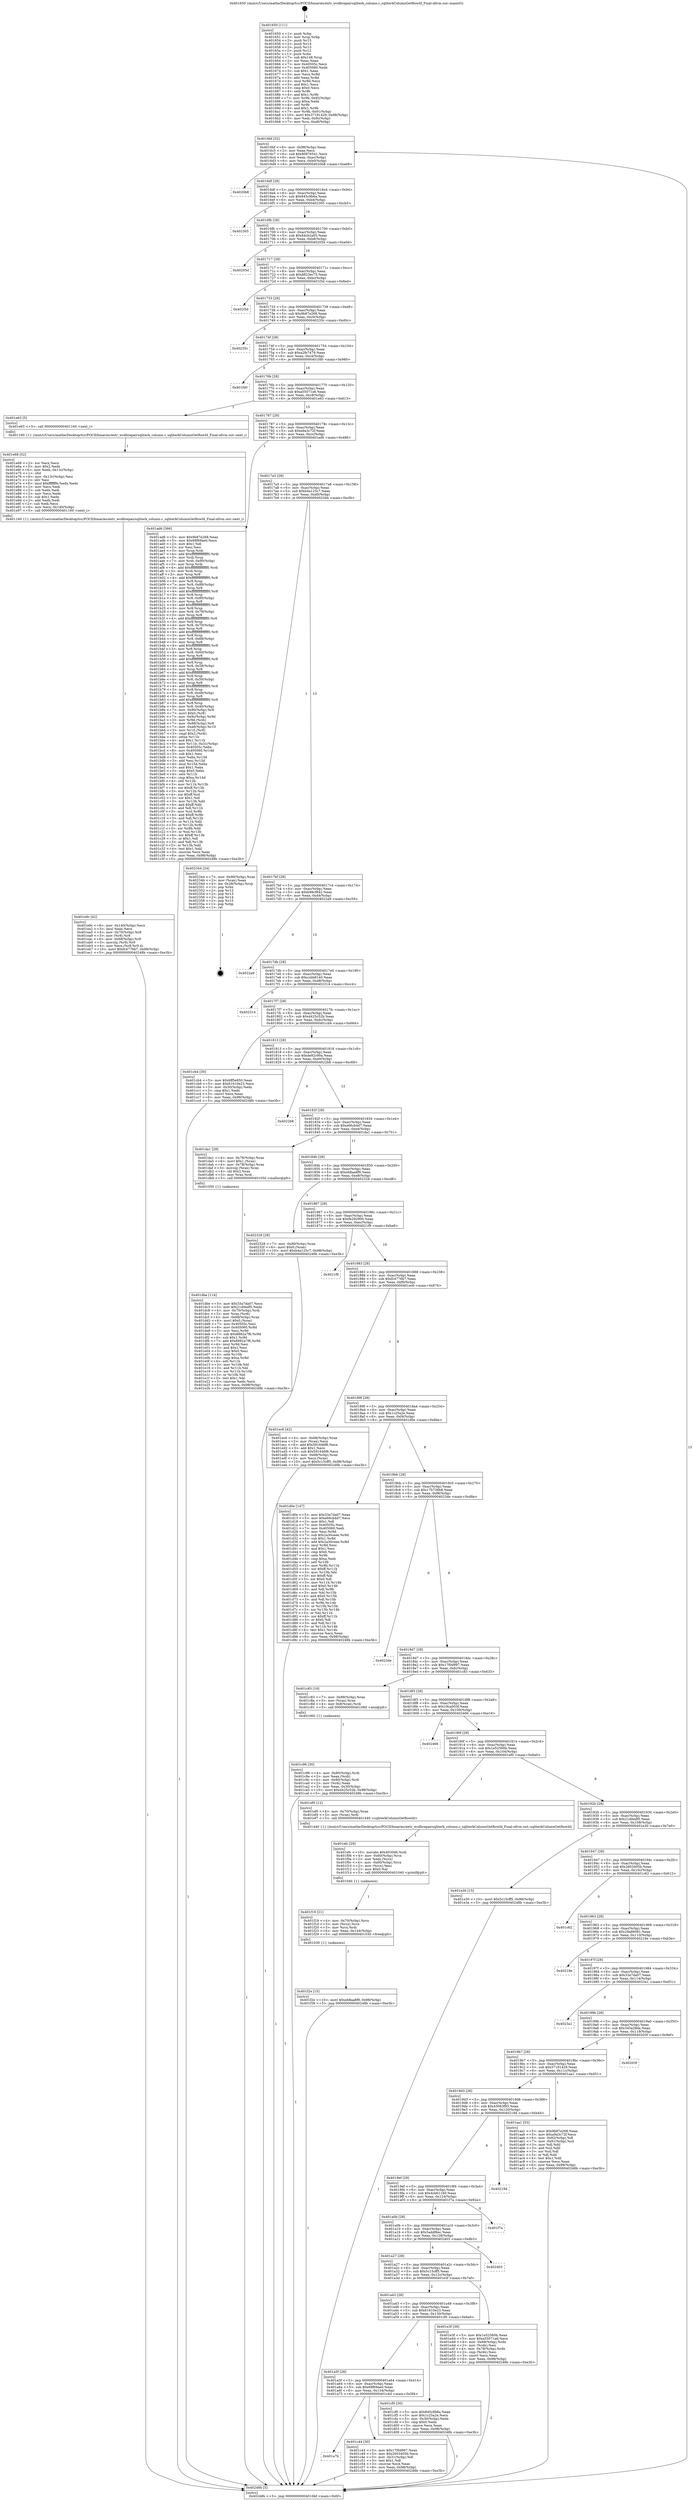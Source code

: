 digraph "0x401650" {
  label = "0x401650 (/mnt/c/Users/mathe/Desktop/tcc/POCII/binaries/extr_wcdbrepairsqliterk_column.c_sqliterkColumnGetRowId_Final-ollvm.out::main(0))"
  labelloc = "t"
  node[shape=record]

  Entry [label="",width=0.3,height=0.3,shape=circle,fillcolor=black,style=filled]
  "0x4016bf" [label="{
     0x4016bf [32]\l
     | [instrs]\l
     &nbsp;&nbsp;0x4016bf \<+6\>: mov -0x98(%rbp),%eax\l
     &nbsp;&nbsp;0x4016c5 \<+2\>: mov %eax,%ecx\l
     &nbsp;&nbsp;0x4016c7 \<+6\>: sub $0x80876541,%ecx\l
     &nbsp;&nbsp;0x4016cd \<+6\>: mov %eax,-0xac(%rbp)\l
     &nbsp;&nbsp;0x4016d3 \<+6\>: mov %ecx,-0xb0(%rbp)\l
     &nbsp;&nbsp;0x4016d9 \<+6\>: je 00000000004020b8 \<main+0xa68\>\l
  }"]
  "0x4020b8" [label="{
     0x4020b8\l
  }", style=dashed]
  "0x4016df" [label="{
     0x4016df [28]\l
     | [instrs]\l
     &nbsp;&nbsp;0x4016df \<+5\>: jmp 00000000004016e4 \<main+0x94\>\l
     &nbsp;&nbsp;0x4016e4 \<+6\>: mov -0xac(%rbp),%eax\l
     &nbsp;&nbsp;0x4016ea \<+5\>: sub $0x845c9b6a,%eax\l
     &nbsp;&nbsp;0x4016ef \<+6\>: mov %eax,-0xb4(%rbp)\l
     &nbsp;&nbsp;0x4016f5 \<+6\>: je 0000000000402305 \<main+0xcb5\>\l
  }"]
  Exit [label="",width=0.3,height=0.3,shape=circle,fillcolor=black,style=filled,peripheries=2]
  "0x402305" [label="{
     0x402305\l
  }", style=dashed]
  "0x4016fb" [label="{
     0x4016fb [28]\l
     | [instrs]\l
     &nbsp;&nbsp;0x4016fb \<+5\>: jmp 0000000000401700 \<main+0xb0\>\l
     &nbsp;&nbsp;0x401700 \<+6\>: mov -0xac(%rbp),%eax\l
     &nbsp;&nbsp;0x401706 \<+5\>: sub $0x84cb2a05,%eax\l
     &nbsp;&nbsp;0x40170b \<+6\>: mov %eax,-0xb8(%rbp)\l
     &nbsp;&nbsp;0x401711 \<+6\>: je 000000000040205d \<main+0xa0d\>\l
  }"]
  "0x401f2e" [label="{
     0x401f2e [15]\l
     | [instrs]\l
     &nbsp;&nbsp;0x401f2e \<+10\>: movl $0xeb8aa8f9,-0x98(%rbp)\l
     &nbsp;&nbsp;0x401f38 \<+5\>: jmp 000000000040248b \<main+0xe3b\>\l
  }"]
  "0x40205d" [label="{
     0x40205d\l
  }", style=dashed]
  "0x401717" [label="{
     0x401717 [28]\l
     | [instrs]\l
     &nbsp;&nbsp;0x401717 \<+5\>: jmp 000000000040171c \<main+0xcc\>\l
     &nbsp;&nbsp;0x40171c \<+6\>: mov -0xac(%rbp),%eax\l
     &nbsp;&nbsp;0x401722 \<+5\>: sub $0x8823ec75,%eax\l
     &nbsp;&nbsp;0x401727 \<+6\>: mov %eax,-0xbc(%rbp)\l
     &nbsp;&nbsp;0x40172d \<+6\>: je 0000000000401f3d \<main+0x8ed\>\l
  }"]
  "0x401f19" [label="{
     0x401f19 [21]\l
     | [instrs]\l
     &nbsp;&nbsp;0x401f19 \<+4\>: mov -0x70(%rbp),%rcx\l
     &nbsp;&nbsp;0x401f1d \<+3\>: mov (%rcx),%rcx\l
     &nbsp;&nbsp;0x401f20 \<+3\>: mov %rcx,%rdi\l
     &nbsp;&nbsp;0x401f23 \<+6\>: mov %eax,-0x144(%rbp)\l
     &nbsp;&nbsp;0x401f29 \<+5\>: call 0000000000401030 \<free@plt\>\l
     | [calls]\l
     &nbsp;&nbsp;0x401030 \{1\} (unknown)\l
  }"]
  "0x401f3d" [label="{
     0x401f3d\l
  }", style=dashed]
  "0x401733" [label="{
     0x401733 [28]\l
     | [instrs]\l
     &nbsp;&nbsp;0x401733 \<+5\>: jmp 0000000000401738 \<main+0xe8\>\l
     &nbsp;&nbsp;0x401738 \<+6\>: mov -0xac(%rbp),%eax\l
     &nbsp;&nbsp;0x40173e \<+5\>: sub $0x9b87e268,%eax\l
     &nbsp;&nbsp;0x401743 \<+6\>: mov %eax,-0xc0(%rbp)\l
     &nbsp;&nbsp;0x401749 \<+6\>: je 000000000040235c \<main+0xd0c\>\l
  }"]
  "0x401efc" [label="{
     0x401efc [29]\l
     | [instrs]\l
     &nbsp;&nbsp;0x401efc \<+10\>: movabs $0x4030d6,%rdi\l
     &nbsp;&nbsp;0x401f06 \<+4\>: mov -0x60(%rbp),%rcx\l
     &nbsp;&nbsp;0x401f0a \<+2\>: mov %eax,(%rcx)\l
     &nbsp;&nbsp;0x401f0c \<+4\>: mov -0x60(%rbp),%rcx\l
     &nbsp;&nbsp;0x401f10 \<+2\>: mov (%rcx),%esi\l
     &nbsp;&nbsp;0x401f12 \<+2\>: mov $0x0,%al\l
     &nbsp;&nbsp;0x401f14 \<+5\>: call 0000000000401040 \<printf@plt\>\l
     | [calls]\l
     &nbsp;&nbsp;0x401040 \{1\} (unknown)\l
  }"]
  "0x40235c" [label="{
     0x40235c\l
  }", style=dashed]
  "0x40174f" [label="{
     0x40174f [28]\l
     | [instrs]\l
     &nbsp;&nbsp;0x40174f \<+5\>: jmp 0000000000401754 \<main+0x104\>\l
     &nbsp;&nbsp;0x401754 \<+6\>: mov -0xac(%rbp),%eax\l
     &nbsp;&nbsp;0x40175a \<+5\>: sub $0xa2fe7479,%eax\l
     &nbsp;&nbsp;0x40175f \<+6\>: mov %eax,-0xc4(%rbp)\l
     &nbsp;&nbsp;0x401765 \<+6\>: je 0000000000401fd0 \<main+0x980\>\l
  }"]
  "0x401e9c" [label="{
     0x401e9c [42]\l
     | [instrs]\l
     &nbsp;&nbsp;0x401e9c \<+6\>: mov -0x140(%rbp),%ecx\l
     &nbsp;&nbsp;0x401ea2 \<+3\>: imul %eax,%ecx\l
     &nbsp;&nbsp;0x401ea5 \<+4\>: mov -0x70(%rbp),%r8\l
     &nbsp;&nbsp;0x401ea9 \<+3\>: mov (%r8),%r8\l
     &nbsp;&nbsp;0x401eac \<+4\>: mov -0x68(%rbp),%r9\l
     &nbsp;&nbsp;0x401eb0 \<+3\>: movslq (%r9),%r9\l
     &nbsp;&nbsp;0x401eb3 \<+4\>: mov %ecx,(%r8,%r9,4)\l
     &nbsp;&nbsp;0x401eb7 \<+10\>: movl $0xfc4776b7,-0x98(%rbp)\l
     &nbsp;&nbsp;0x401ec1 \<+5\>: jmp 000000000040248b \<main+0xe3b\>\l
  }"]
  "0x401fd0" [label="{
     0x401fd0\l
  }", style=dashed]
  "0x40176b" [label="{
     0x40176b [28]\l
     | [instrs]\l
     &nbsp;&nbsp;0x40176b \<+5\>: jmp 0000000000401770 \<main+0x120\>\l
     &nbsp;&nbsp;0x401770 \<+6\>: mov -0xac(%rbp),%eax\l
     &nbsp;&nbsp;0x401776 \<+5\>: sub $0xa55071a6,%eax\l
     &nbsp;&nbsp;0x40177b \<+6\>: mov %eax,-0xc8(%rbp)\l
     &nbsp;&nbsp;0x401781 \<+6\>: je 0000000000401e63 \<main+0x813\>\l
  }"]
  "0x401e68" [label="{
     0x401e68 [52]\l
     | [instrs]\l
     &nbsp;&nbsp;0x401e68 \<+2\>: xor %ecx,%ecx\l
     &nbsp;&nbsp;0x401e6a \<+5\>: mov $0x2,%edx\l
     &nbsp;&nbsp;0x401e6f \<+6\>: mov %edx,-0x13c(%rbp)\l
     &nbsp;&nbsp;0x401e75 \<+1\>: cltd\l
     &nbsp;&nbsp;0x401e76 \<+6\>: mov -0x13c(%rbp),%esi\l
     &nbsp;&nbsp;0x401e7c \<+2\>: idiv %esi\l
     &nbsp;&nbsp;0x401e7e \<+6\>: imul $0xfffffffe,%edx,%edx\l
     &nbsp;&nbsp;0x401e84 \<+2\>: mov %ecx,%edi\l
     &nbsp;&nbsp;0x401e86 \<+2\>: sub %edx,%edi\l
     &nbsp;&nbsp;0x401e88 \<+2\>: mov %ecx,%edx\l
     &nbsp;&nbsp;0x401e8a \<+3\>: sub $0x1,%edx\l
     &nbsp;&nbsp;0x401e8d \<+2\>: add %edx,%edi\l
     &nbsp;&nbsp;0x401e8f \<+2\>: sub %edi,%ecx\l
     &nbsp;&nbsp;0x401e91 \<+6\>: mov %ecx,-0x140(%rbp)\l
     &nbsp;&nbsp;0x401e97 \<+5\>: call 0000000000401160 \<next_i\>\l
     | [calls]\l
     &nbsp;&nbsp;0x401160 \{1\} (/mnt/c/Users/mathe/Desktop/tcc/POCII/binaries/extr_wcdbrepairsqliterk_column.c_sqliterkColumnGetRowId_Final-ollvm.out::next_i)\l
  }"]
  "0x401e63" [label="{
     0x401e63 [5]\l
     | [instrs]\l
     &nbsp;&nbsp;0x401e63 \<+5\>: call 0000000000401160 \<next_i\>\l
     | [calls]\l
     &nbsp;&nbsp;0x401160 \{1\} (/mnt/c/Users/mathe/Desktop/tcc/POCII/binaries/extr_wcdbrepairsqliterk_column.c_sqliterkColumnGetRowId_Final-ollvm.out::next_i)\l
  }"]
  "0x401787" [label="{
     0x401787 [28]\l
     | [instrs]\l
     &nbsp;&nbsp;0x401787 \<+5\>: jmp 000000000040178c \<main+0x13c\>\l
     &nbsp;&nbsp;0x40178c \<+6\>: mov -0xac(%rbp),%eax\l
     &nbsp;&nbsp;0x401792 \<+5\>: sub $0xa9a3c72f,%eax\l
     &nbsp;&nbsp;0x401797 \<+6\>: mov %eax,-0xcc(%rbp)\l
     &nbsp;&nbsp;0x40179d \<+6\>: je 0000000000401ad6 \<main+0x486\>\l
  }"]
  "0x401dbe" [label="{
     0x401dbe [114]\l
     | [instrs]\l
     &nbsp;&nbsp;0x401dbe \<+5\>: mov $0x33a7da07,%ecx\l
     &nbsp;&nbsp;0x401dc3 \<+5\>: mov $0x21d0edf5,%edx\l
     &nbsp;&nbsp;0x401dc8 \<+4\>: mov -0x70(%rbp),%rdi\l
     &nbsp;&nbsp;0x401dcc \<+3\>: mov %rax,(%rdi)\l
     &nbsp;&nbsp;0x401dcf \<+4\>: mov -0x68(%rbp),%rax\l
     &nbsp;&nbsp;0x401dd3 \<+6\>: movl $0x0,(%rax)\l
     &nbsp;&nbsp;0x401dd9 \<+7\>: mov 0x40505c,%esi\l
     &nbsp;&nbsp;0x401de0 \<+8\>: mov 0x405060,%r8d\l
     &nbsp;&nbsp;0x401de8 \<+3\>: mov %esi,%r9d\l
     &nbsp;&nbsp;0x401deb \<+7\>: sub $0x8882a7f6,%r9d\l
     &nbsp;&nbsp;0x401df2 \<+4\>: sub $0x1,%r9d\l
     &nbsp;&nbsp;0x401df6 \<+7\>: add $0x8882a7f6,%r9d\l
     &nbsp;&nbsp;0x401dfd \<+4\>: imul %r9d,%esi\l
     &nbsp;&nbsp;0x401e01 \<+3\>: and $0x1,%esi\l
     &nbsp;&nbsp;0x401e04 \<+3\>: cmp $0x0,%esi\l
     &nbsp;&nbsp;0x401e07 \<+4\>: sete %r10b\l
     &nbsp;&nbsp;0x401e0b \<+4\>: cmp $0xa,%r8d\l
     &nbsp;&nbsp;0x401e0f \<+4\>: setl %r11b\l
     &nbsp;&nbsp;0x401e13 \<+3\>: mov %r10b,%bl\l
     &nbsp;&nbsp;0x401e16 \<+3\>: and %r11b,%bl\l
     &nbsp;&nbsp;0x401e19 \<+3\>: xor %r11b,%r10b\l
     &nbsp;&nbsp;0x401e1c \<+3\>: or %r10b,%bl\l
     &nbsp;&nbsp;0x401e1f \<+3\>: test $0x1,%bl\l
     &nbsp;&nbsp;0x401e22 \<+3\>: cmovne %edx,%ecx\l
     &nbsp;&nbsp;0x401e25 \<+6\>: mov %ecx,-0x98(%rbp)\l
     &nbsp;&nbsp;0x401e2b \<+5\>: jmp 000000000040248b \<main+0xe3b\>\l
  }"]
  "0x401ad6" [label="{
     0x401ad6 [366]\l
     | [instrs]\l
     &nbsp;&nbsp;0x401ad6 \<+5\>: mov $0x9b87e268,%eax\l
     &nbsp;&nbsp;0x401adb \<+5\>: mov $0x68f69ae0,%ecx\l
     &nbsp;&nbsp;0x401ae0 \<+2\>: mov $0x1,%dl\l
     &nbsp;&nbsp;0x401ae2 \<+2\>: xor %esi,%esi\l
     &nbsp;&nbsp;0x401ae4 \<+3\>: mov %rsp,%rdi\l
     &nbsp;&nbsp;0x401ae7 \<+4\>: add $0xfffffffffffffff0,%rdi\l
     &nbsp;&nbsp;0x401aeb \<+3\>: mov %rdi,%rsp\l
     &nbsp;&nbsp;0x401aee \<+7\>: mov %rdi,-0x90(%rbp)\l
     &nbsp;&nbsp;0x401af5 \<+3\>: mov %rsp,%rdi\l
     &nbsp;&nbsp;0x401af8 \<+4\>: add $0xfffffffffffffff0,%rdi\l
     &nbsp;&nbsp;0x401afc \<+3\>: mov %rdi,%rsp\l
     &nbsp;&nbsp;0x401aff \<+3\>: mov %rsp,%r8\l
     &nbsp;&nbsp;0x401b02 \<+4\>: add $0xfffffffffffffff0,%r8\l
     &nbsp;&nbsp;0x401b06 \<+3\>: mov %r8,%rsp\l
     &nbsp;&nbsp;0x401b09 \<+7\>: mov %r8,-0x88(%rbp)\l
     &nbsp;&nbsp;0x401b10 \<+3\>: mov %rsp,%r8\l
     &nbsp;&nbsp;0x401b13 \<+4\>: add $0xfffffffffffffff0,%r8\l
     &nbsp;&nbsp;0x401b17 \<+3\>: mov %r8,%rsp\l
     &nbsp;&nbsp;0x401b1a \<+4\>: mov %r8,-0x80(%rbp)\l
     &nbsp;&nbsp;0x401b1e \<+3\>: mov %rsp,%r8\l
     &nbsp;&nbsp;0x401b21 \<+4\>: add $0xfffffffffffffff0,%r8\l
     &nbsp;&nbsp;0x401b25 \<+3\>: mov %r8,%rsp\l
     &nbsp;&nbsp;0x401b28 \<+4\>: mov %r8,-0x78(%rbp)\l
     &nbsp;&nbsp;0x401b2c \<+3\>: mov %rsp,%r8\l
     &nbsp;&nbsp;0x401b2f \<+4\>: add $0xfffffffffffffff0,%r8\l
     &nbsp;&nbsp;0x401b33 \<+3\>: mov %r8,%rsp\l
     &nbsp;&nbsp;0x401b36 \<+4\>: mov %r8,-0x70(%rbp)\l
     &nbsp;&nbsp;0x401b3a \<+3\>: mov %rsp,%r8\l
     &nbsp;&nbsp;0x401b3d \<+4\>: add $0xfffffffffffffff0,%r8\l
     &nbsp;&nbsp;0x401b41 \<+3\>: mov %r8,%rsp\l
     &nbsp;&nbsp;0x401b44 \<+4\>: mov %r8,-0x68(%rbp)\l
     &nbsp;&nbsp;0x401b48 \<+3\>: mov %rsp,%r8\l
     &nbsp;&nbsp;0x401b4b \<+4\>: add $0xfffffffffffffff0,%r8\l
     &nbsp;&nbsp;0x401b4f \<+3\>: mov %r8,%rsp\l
     &nbsp;&nbsp;0x401b52 \<+4\>: mov %r8,-0x60(%rbp)\l
     &nbsp;&nbsp;0x401b56 \<+3\>: mov %rsp,%r8\l
     &nbsp;&nbsp;0x401b59 \<+4\>: add $0xfffffffffffffff0,%r8\l
     &nbsp;&nbsp;0x401b5d \<+3\>: mov %r8,%rsp\l
     &nbsp;&nbsp;0x401b60 \<+4\>: mov %r8,-0x58(%rbp)\l
     &nbsp;&nbsp;0x401b64 \<+3\>: mov %rsp,%r8\l
     &nbsp;&nbsp;0x401b67 \<+4\>: add $0xfffffffffffffff0,%r8\l
     &nbsp;&nbsp;0x401b6b \<+3\>: mov %r8,%rsp\l
     &nbsp;&nbsp;0x401b6e \<+4\>: mov %r8,-0x50(%rbp)\l
     &nbsp;&nbsp;0x401b72 \<+3\>: mov %rsp,%r8\l
     &nbsp;&nbsp;0x401b75 \<+4\>: add $0xfffffffffffffff0,%r8\l
     &nbsp;&nbsp;0x401b79 \<+3\>: mov %r8,%rsp\l
     &nbsp;&nbsp;0x401b7c \<+4\>: mov %r8,-0x48(%rbp)\l
     &nbsp;&nbsp;0x401b80 \<+3\>: mov %rsp,%r8\l
     &nbsp;&nbsp;0x401b83 \<+4\>: add $0xfffffffffffffff0,%r8\l
     &nbsp;&nbsp;0x401b87 \<+3\>: mov %r8,%rsp\l
     &nbsp;&nbsp;0x401b8a \<+4\>: mov %r8,-0x40(%rbp)\l
     &nbsp;&nbsp;0x401b8e \<+7\>: mov -0x90(%rbp),%r8\l
     &nbsp;&nbsp;0x401b95 \<+7\>: movl $0x0,(%r8)\l
     &nbsp;&nbsp;0x401b9c \<+7\>: mov -0x9c(%rbp),%r9d\l
     &nbsp;&nbsp;0x401ba3 \<+3\>: mov %r9d,(%rdi)\l
     &nbsp;&nbsp;0x401ba6 \<+7\>: mov -0x88(%rbp),%r8\l
     &nbsp;&nbsp;0x401bad \<+7\>: mov -0xa8(%rbp),%r10\l
     &nbsp;&nbsp;0x401bb4 \<+3\>: mov %r10,(%r8)\l
     &nbsp;&nbsp;0x401bb7 \<+3\>: cmpl $0x2,(%rdi)\l
     &nbsp;&nbsp;0x401bba \<+4\>: setne %r11b\l
     &nbsp;&nbsp;0x401bbe \<+4\>: and $0x1,%r11b\l
     &nbsp;&nbsp;0x401bc2 \<+4\>: mov %r11b,-0x31(%rbp)\l
     &nbsp;&nbsp;0x401bc6 \<+7\>: mov 0x40505c,%ebx\l
     &nbsp;&nbsp;0x401bcd \<+8\>: mov 0x405060,%r14d\l
     &nbsp;&nbsp;0x401bd5 \<+3\>: sub $0x1,%esi\l
     &nbsp;&nbsp;0x401bd8 \<+3\>: mov %ebx,%r15d\l
     &nbsp;&nbsp;0x401bdb \<+3\>: add %esi,%r15d\l
     &nbsp;&nbsp;0x401bde \<+4\>: imul %r15d,%ebx\l
     &nbsp;&nbsp;0x401be2 \<+3\>: and $0x1,%ebx\l
     &nbsp;&nbsp;0x401be5 \<+3\>: cmp $0x0,%ebx\l
     &nbsp;&nbsp;0x401be8 \<+4\>: sete %r11b\l
     &nbsp;&nbsp;0x401bec \<+4\>: cmp $0xa,%r14d\l
     &nbsp;&nbsp;0x401bf0 \<+4\>: setl %r12b\l
     &nbsp;&nbsp;0x401bf4 \<+3\>: mov %r11b,%r13b\l
     &nbsp;&nbsp;0x401bf7 \<+4\>: xor $0xff,%r13b\l
     &nbsp;&nbsp;0x401bfb \<+3\>: mov %r12b,%sil\l
     &nbsp;&nbsp;0x401bfe \<+4\>: xor $0xff,%sil\l
     &nbsp;&nbsp;0x401c02 \<+3\>: xor $0x1,%dl\l
     &nbsp;&nbsp;0x401c05 \<+3\>: mov %r13b,%dil\l
     &nbsp;&nbsp;0x401c08 \<+4\>: and $0xff,%dil\l
     &nbsp;&nbsp;0x401c0c \<+3\>: and %dl,%r11b\l
     &nbsp;&nbsp;0x401c0f \<+3\>: mov %sil,%r8b\l
     &nbsp;&nbsp;0x401c12 \<+4\>: and $0xff,%r8b\l
     &nbsp;&nbsp;0x401c16 \<+3\>: and %dl,%r12b\l
     &nbsp;&nbsp;0x401c19 \<+3\>: or %r11b,%dil\l
     &nbsp;&nbsp;0x401c1c \<+3\>: or %r12b,%r8b\l
     &nbsp;&nbsp;0x401c1f \<+3\>: xor %r8b,%dil\l
     &nbsp;&nbsp;0x401c22 \<+3\>: or %sil,%r13b\l
     &nbsp;&nbsp;0x401c25 \<+4\>: xor $0xff,%r13b\l
     &nbsp;&nbsp;0x401c29 \<+3\>: or $0x1,%dl\l
     &nbsp;&nbsp;0x401c2c \<+3\>: and %dl,%r13b\l
     &nbsp;&nbsp;0x401c2f \<+3\>: or %r13b,%dil\l
     &nbsp;&nbsp;0x401c32 \<+4\>: test $0x1,%dil\l
     &nbsp;&nbsp;0x401c36 \<+3\>: cmovne %ecx,%eax\l
     &nbsp;&nbsp;0x401c39 \<+6\>: mov %eax,-0x98(%rbp)\l
     &nbsp;&nbsp;0x401c3f \<+5\>: jmp 000000000040248b \<main+0xe3b\>\l
  }"]
  "0x4017a3" [label="{
     0x4017a3 [28]\l
     | [instrs]\l
     &nbsp;&nbsp;0x4017a3 \<+5\>: jmp 00000000004017a8 \<main+0x158\>\l
     &nbsp;&nbsp;0x4017a8 \<+6\>: mov -0xac(%rbp),%eax\l
     &nbsp;&nbsp;0x4017ae \<+5\>: sub $0xb4a125c7,%eax\l
     &nbsp;&nbsp;0x4017b3 \<+6\>: mov %eax,-0xd0(%rbp)\l
     &nbsp;&nbsp;0x4017b9 \<+6\>: je 0000000000402344 \<main+0xcf4\>\l
  }"]
  "0x401c96" [label="{
     0x401c96 [30]\l
     | [instrs]\l
     &nbsp;&nbsp;0x401c96 \<+4\>: mov -0x80(%rbp),%rdi\l
     &nbsp;&nbsp;0x401c9a \<+2\>: mov %eax,(%rdi)\l
     &nbsp;&nbsp;0x401c9c \<+4\>: mov -0x80(%rbp),%rdi\l
     &nbsp;&nbsp;0x401ca0 \<+2\>: mov (%rdi),%eax\l
     &nbsp;&nbsp;0x401ca2 \<+3\>: mov %eax,-0x30(%rbp)\l
     &nbsp;&nbsp;0x401ca5 \<+10\>: movl $0xd425c52b,-0x98(%rbp)\l
     &nbsp;&nbsp;0x401caf \<+5\>: jmp 000000000040248b \<main+0xe3b\>\l
  }"]
  "0x402344" [label="{
     0x402344 [24]\l
     | [instrs]\l
     &nbsp;&nbsp;0x402344 \<+7\>: mov -0x90(%rbp),%rax\l
     &nbsp;&nbsp;0x40234b \<+2\>: mov (%rax),%eax\l
     &nbsp;&nbsp;0x40234d \<+4\>: lea -0x28(%rbp),%rsp\l
     &nbsp;&nbsp;0x402351 \<+1\>: pop %rbx\l
     &nbsp;&nbsp;0x402352 \<+2\>: pop %r12\l
     &nbsp;&nbsp;0x402354 \<+2\>: pop %r13\l
     &nbsp;&nbsp;0x402356 \<+2\>: pop %r14\l
     &nbsp;&nbsp;0x402358 \<+2\>: pop %r15\l
     &nbsp;&nbsp;0x40235a \<+1\>: pop %rbp\l
     &nbsp;&nbsp;0x40235b \<+1\>: ret\l
  }"]
  "0x4017bf" [label="{
     0x4017bf [28]\l
     | [instrs]\l
     &nbsp;&nbsp;0x4017bf \<+5\>: jmp 00000000004017c4 \<main+0x174\>\l
     &nbsp;&nbsp;0x4017c4 \<+6\>: mov -0xac(%rbp),%eax\l
     &nbsp;&nbsp;0x4017ca \<+5\>: sub $0xb98cf842,%eax\l
     &nbsp;&nbsp;0x4017cf \<+6\>: mov %eax,-0xd4(%rbp)\l
     &nbsp;&nbsp;0x4017d5 \<+6\>: je 00000000004022a9 \<main+0xc59\>\l
  }"]
  "0x401a7b" [label="{
     0x401a7b\l
  }", style=dashed]
  "0x4022a9" [label="{
     0x4022a9\l
  }", style=dashed]
  "0x4017db" [label="{
     0x4017db [28]\l
     | [instrs]\l
     &nbsp;&nbsp;0x4017db \<+5\>: jmp 00000000004017e0 \<main+0x190\>\l
     &nbsp;&nbsp;0x4017e0 \<+6\>: mov -0xac(%rbp),%eax\l
     &nbsp;&nbsp;0x4017e6 \<+5\>: sub $0xccbb8140,%eax\l
     &nbsp;&nbsp;0x4017eb \<+6\>: mov %eax,-0xd8(%rbp)\l
     &nbsp;&nbsp;0x4017f1 \<+6\>: je 0000000000402314 \<main+0xcc4\>\l
  }"]
  "0x401c44" [label="{
     0x401c44 [30]\l
     | [instrs]\l
     &nbsp;&nbsp;0x401c44 \<+5\>: mov $0x17f0d997,%eax\l
     &nbsp;&nbsp;0x401c49 \<+5\>: mov $0x2603405b,%ecx\l
     &nbsp;&nbsp;0x401c4e \<+3\>: mov -0x31(%rbp),%dl\l
     &nbsp;&nbsp;0x401c51 \<+3\>: test $0x1,%dl\l
     &nbsp;&nbsp;0x401c54 \<+3\>: cmovne %ecx,%eax\l
     &nbsp;&nbsp;0x401c57 \<+6\>: mov %eax,-0x98(%rbp)\l
     &nbsp;&nbsp;0x401c5d \<+5\>: jmp 000000000040248b \<main+0xe3b\>\l
  }"]
  "0x402314" [label="{
     0x402314\l
  }", style=dashed]
  "0x4017f7" [label="{
     0x4017f7 [28]\l
     | [instrs]\l
     &nbsp;&nbsp;0x4017f7 \<+5\>: jmp 00000000004017fc \<main+0x1ac\>\l
     &nbsp;&nbsp;0x4017fc \<+6\>: mov -0xac(%rbp),%eax\l
     &nbsp;&nbsp;0x401802 \<+5\>: sub $0xd425c52b,%eax\l
     &nbsp;&nbsp;0x401807 \<+6\>: mov %eax,-0xdc(%rbp)\l
     &nbsp;&nbsp;0x40180d \<+6\>: je 0000000000401cb4 \<main+0x664\>\l
  }"]
  "0x401a5f" [label="{
     0x401a5f [28]\l
     | [instrs]\l
     &nbsp;&nbsp;0x401a5f \<+5\>: jmp 0000000000401a64 \<main+0x414\>\l
     &nbsp;&nbsp;0x401a64 \<+6\>: mov -0xac(%rbp),%eax\l
     &nbsp;&nbsp;0x401a6a \<+5\>: sub $0x68f69ae0,%eax\l
     &nbsp;&nbsp;0x401a6f \<+6\>: mov %eax,-0x134(%rbp)\l
     &nbsp;&nbsp;0x401a75 \<+6\>: je 0000000000401c44 \<main+0x5f4\>\l
  }"]
  "0x401cb4" [label="{
     0x401cb4 [30]\l
     | [instrs]\l
     &nbsp;&nbsp;0x401cb4 \<+5\>: mov $0x6ff5e850,%eax\l
     &nbsp;&nbsp;0x401cb9 \<+5\>: mov $0x61610e23,%ecx\l
     &nbsp;&nbsp;0x401cbe \<+3\>: mov -0x30(%rbp),%edx\l
     &nbsp;&nbsp;0x401cc1 \<+3\>: cmp $0x1,%edx\l
     &nbsp;&nbsp;0x401cc4 \<+3\>: cmovl %ecx,%eax\l
     &nbsp;&nbsp;0x401cc7 \<+6\>: mov %eax,-0x98(%rbp)\l
     &nbsp;&nbsp;0x401ccd \<+5\>: jmp 000000000040248b \<main+0xe3b\>\l
  }"]
  "0x401813" [label="{
     0x401813 [28]\l
     | [instrs]\l
     &nbsp;&nbsp;0x401813 \<+5\>: jmp 0000000000401818 \<main+0x1c8\>\l
     &nbsp;&nbsp;0x401818 \<+6\>: mov -0xac(%rbp),%eax\l
     &nbsp;&nbsp;0x40181e \<+5\>: sub $0xde92c90a,%eax\l
     &nbsp;&nbsp;0x401823 \<+6\>: mov %eax,-0xe0(%rbp)\l
     &nbsp;&nbsp;0x401829 \<+6\>: je 00000000004022b8 \<main+0xc68\>\l
  }"]
  "0x401cf0" [label="{
     0x401cf0 [30]\l
     | [instrs]\l
     &nbsp;&nbsp;0x401cf0 \<+5\>: mov $0x845c9b6a,%eax\l
     &nbsp;&nbsp;0x401cf5 \<+5\>: mov $0x1c25a2e,%ecx\l
     &nbsp;&nbsp;0x401cfa \<+3\>: mov -0x30(%rbp),%edx\l
     &nbsp;&nbsp;0x401cfd \<+3\>: cmp $0x0,%edx\l
     &nbsp;&nbsp;0x401d00 \<+3\>: cmove %ecx,%eax\l
     &nbsp;&nbsp;0x401d03 \<+6\>: mov %eax,-0x98(%rbp)\l
     &nbsp;&nbsp;0x401d09 \<+5\>: jmp 000000000040248b \<main+0xe3b\>\l
  }"]
  "0x4022b8" [label="{
     0x4022b8\l
  }", style=dashed]
  "0x40182f" [label="{
     0x40182f [28]\l
     | [instrs]\l
     &nbsp;&nbsp;0x40182f \<+5\>: jmp 0000000000401834 \<main+0x1e4\>\l
     &nbsp;&nbsp;0x401834 \<+6\>: mov -0xac(%rbp),%eax\l
     &nbsp;&nbsp;0x40183a \<+5\>: sub $0xe66cb4d7,%eax\l
     &nbsp;&nbsp;0x40183f \<+6\>: mov %eax,-0xe4(%rbp)\l
     &nbsp;&nbsp;0x401845 \<+6\>: je 0000000000401da1 \<main+0x751\>\l
  }"]
  "0x401a43" [label="{
     0x401a43 [28]\l
     | [instrs]\l
     &nbsp;&nbsp;0x401a43 \<+5\>: jmp 0000000000401a48 \<main+0x3f8\>\l
     &nbsp;&nbsp;0x401a48 \<+6\>: mov -0xac(%rbp),%eax\l
     &nbsp;&nbsp;0x401a4e \<+5\>: sub $0x61610e23,%eax\l
     &nbsp;&nbsp;0x401a53 \<+6\>: mov %eax,-0x130(%rbp)\l
     &nbsp;&nbsp;0x401a59 \<+6\>: je 0000000000401cf0 \<main+0x6a0\>\l
  }"]
  "0x401da1" [label="{
     0x401da1 [29]\l
     | [instrs]\l
     &nbsp;&nbsp;0x401da1 \<+4\>: mov -0x78(%rbp),%rax\l
     &nbsp;&nbsp;0x401da5 \<+6\>: movl $0x1,(%rax)\l
     &nbsp;&nbsp;0x401dab \<+4\>: mov -0x78(%rbp),%rax\l
     &nbsp;&nbsp;0x401daf \<+3\>: movslq (%rax),%rax\l
     &nbsp;&nbsp;0x401db2 \<+4\>: shl $0x2,%rax\l
     &nbsp;&nbsp;0x401db6 \<+3\>: mov %rax,%rdi\l
     &nbsp;&nbsp;0x401db9 \<+5\>: call 0000000000401050 \<malloc@plt\>\l
     | [calls]\l
     &nbsp;&nbsp;0x401050 \{1\} (unknown)\l
  }"]
  "0x40184b" [label="{
     0x40184b [28]\l
     | [instrs]\l
     &nbsp;&nbsp;0x40184b \<+5\>: jmp 0000000000401850 \<main+0x200\>\l
     &nbsp;&nbsp;0x401850 \<+6\>: mov -0xac(%rbp),%eax\l
     &nbsp;&nbsp;0x401856 \<+5\>: sub $0xeb8aa8f9,%eax\l
     &nbsp;&nbsp;0x40185b \<+6\>: mov %eax,-0xe8(%rbp)\l
     &nbsp;&nbsp;0x401861 \<+6\>: je 0000000000402328 \<main+0xcd8\>\l
  }"]
  "0x401e3f" [label="{
     0x401e3f [36]\l
     | [instrs]\l
     &nbsp;&nbsp;0x401e3f \<+5\>: mov $0x1e52560b,%eax\l
     &nbsp;&nbsp;0x401e44 \<+5\>: mov $0xa55071a6,%ecx\l
     &nbsp;&nbsp;0x401e49 \<+4\>: mov -0x68(%rbp),%rdx\l
     &nbsp;&nbsp;0x401e4d \<+2\>: mov (%rdx),%esi\l
     &nbsp;&nbsp;0x401e4f \<+4\>: mov -0x78(%rbp),%rdx\l
     &nbsp;&nbsp;0x401e53 \<+2\>: cmp (%rdx),%esi\l
     &nbsp;&nbsp;0x401e55 \<+3\>: cmovl %ecx,%eax\l
     &nbsp;&nbsp;0x401e58 \<+6\>: mov %eax,-0x98(%rbp)\l
     &nbsp;&nbsp;0x401e5e \<+5\>: jmp 000000000040248b \<main+0xe3b\>\l
  }"]
  "0x402328" [label="{
     0x402328 [28]\l
     | [instrs]\l
     &nbsp;&nbsp;0x402328 \<+7\>: mov -0x90(%rbp),%rax\l
     &nbsp;&nbsp;0x40232f \<+6\>: movl $0x0,(%rax)\l
     &nbsp;&nbsp;0x402335 \<+10\>: movl $0xb4a125c7,-0x98(%rbp)\l
     &nbsp;&nbsp;0x40233f \<+5\>: jmp 000000000040248b \<main+0xe3b\>\l
  }"]
  "0x401867" [label="{
     0x401867 [28]\l
     | [instrs]\l
     &nbsp;&nbsp;0x401867 \<+5\>: jmp 000000000040186c \<main+0x21c\>\l
     &nbsp;&nbsp;0x40186c \<+6\>: mov -0xac(%rbp),%eax\l
     &nbsp;&nbsp;0x401872 \<+5\>: sub $0xfb292900,%eax\l
     &nbsp;&nbsp;0x401877 \<+6\>: mov %eax,-0xec(%rbp)\l
     &nbsp;&nbsp;0x40187d \<+6\>: je 00000000004021f8 \<main+0xba8\>\l
  }"]
  "0x401a27" [label="{
     0x401a27 [28]\l
     | [instrs]\l
     &nbsp;&nbsp;0x401a27 \<+5\>: jmp 0000000000401a2c \<main+0x3dc\>\l
     &nbsp;&nbsp;0x401a2c \<+6\>: mov -0xac(%rbp),%eax\l
     &nbsp;&nbsp;0x401a32 \<+5\>: sub $0x5c15cff5,%eax\l
     &nbsp;&nbsp;0x401a37 \<+6\>: mov %eax,-0x12c(%rbp)\l
     &nbsp;&nbsp;0x401a3d \<+6\>: je 0000000000401e3f \<main+0x7ef\>\l
  }"]
  "0x4021f8" [label="{
     0x4021f8\l
  }", style=dashed]
  "0x401883" [label="{
     0x401883 [28]\l
     | [instrs]\l
     &nbsp;&nbsp;0x401883 \<+5\>: jmp 0000000000401888 \<main+0x238\>\l
     &nbsp;&nbsp;0x401888 \<+6\>: mov -0xac(%rbp),%eax\l
     &nbsp;&nbsp;0x40188e \<+5\>: sub $0xfc4776b7,%eax\l
     &nbsp;&nbsp;0x401893 \<+6\>: mov %eax,-0xf0(%rbp)\l
     &nbsp;&nbsp;0x401899 \<+6\>: je 0000000000401ec6 \<main+0x876\>\l
  }"]
  "0x402403" [label="{
     0x402403\l
  }", style=dashed]
  "0x401ec6" [label="{
     0x401ec6 [42]\l
     | [instrs]\l
     &nbsp;&nbsp;0x401ec6 \<+4\>: mov -0x68(%rbp),%rax\l
     &nbsp;&nbsp;0x401eca \<+2\>: mov (%rax),%ecx\l
     &nbsp;&nbsp;0x401ecc \<+6\>: add $0x591646f6,%ecx\l
     &nbsp;&nbsp;0x401ed2 \<+3\>: add $0x1,%ecx\l
     &nbsp;&nbsp;0x401ed5 \<+6\>: sub $0x591646f6,%ecx\l
     &nbsp;&nbsp;0x401edb \<+4\>: mov -0x68(%rbp),%rax\l
     &nbsp;&nbsp;0x401edf \<+2\>: mov %ecx,(%rax)\l
     &nbsp;&nbsp;0x401ee1 \<+10\>: movl $0x5c15cff5,-0x98(%rbp)\l
     &nbsp;&nbsp;0x401eeb \<+5\>: jmp 000000000040248b \<main+0xe3b\>\l
  }"]
  "0x40189f" [label="{
     0x40189f [28]\l
     | [instrs]\l
     &nbsp;&nbsp;0x40189f \<+5\>: jmp 00000000004018a4 \<main+0x254\>\l
     &nbsp;&nbsp;0x4018a4 \<+6\>: mov -0xac(%rbp),%eax\l
     &nbsp;&nbsp;0x4018aa \<+5\>: sub $0x1c25a2e,%eax\l
     &nbsp;&nbsp;0x4018af \<+6\>: mov %eax,-0xf4(%rbp)\l
     &nbsp;&nbsp;0x4018b5 \<+6\>: je 0000000000401d0e \<main+0x6be\>\l
  }"]
  "0x401a0b" [label="{
     0x401a0b [28]\l
     | [instrs]\l
     &nbsp;&nbsp;0x401a0b \<+5\>: jmp 0000000000401a10 \<main+0x3c0\>\l
     &nbsp;&nbsp;0x401a10 \<+6\>: mov -0xac(%rbp),%eax\l
     &nbsp;&nbsp;0x401a16 \<+5\>: sub $0x5addf6ec,%eax\l
     &nbsp;&nbsp;0x401a1b \<+6\>: mov %eax,-0x128(%rbp)\l
     &nbsp;&nbsp;0x401a21 \<+6\>: je 0000000000402403 \<main+0xdb3\>\l
  }"]
  "0x401d0e" [label="{
     0x401d0e [147]\l
     | [instrs]\l
     &nbsp;&nbsp;0x401d0e \<+5\>: mov $0x33a7da07,%eax\l
     &nbsp;&nbsp;0x401d13 \<+5\>: mov $0xe66cb4d7,%ecx\l
     &nbsp;&nbsp;0x401d18 \<+2\>: mov $0x1,%dl\l
     &nbsp;&nbsp;0x401d1a \<+7\>: mov 0x40505c,%esi\l
     &nbsp;&nbsp;0x401d21 \<+7\>: mov 0x405060,%edi\l
     &nbsp;&nbsp;0x401d28 \<+3\>: mov %esi,%r8d\l
     &nbsp;&nbsp;0x401d2b \<+7\>: sub $0x2a30ceee,%r8d\l
     &nbsp;&nbsp;0x401d32 \<+4\>: sub $0x1,%r8d\l
     &nbsp;&nbsp;0x401d36 \<+7\>: add $0x2a30ceee,%r8d\l
     &nbsp;&nbsp;0x401d3d \<+4\>: imul %r8d,%esi\l
     &nbsp;&nbsp;0x401d41 \<+3\>: and $0x1,%esi\l
     &nbsp;&nbsp;0x401d44 \<+3\>: cmp $0x0,%esi\l
     &nbsp;&nbsp;0x401d47 \<+4\>: sete %r9b\l
     &nbsp;&nbsp;0x401d4b \<+3\>: cmp $0xa,%edi\l
     &nbsp;&nbsp;0x401d4e \<+4\>: setl %r10b\l
     &nbsp;&nbsp;0x401d52 \<+3\>: mov %r9b,%r11b\l
     &nbsp;&nbsp;0x401d55 \<+4\>: xor $0xff,%r11b\l
     &nbsp;&nbsp;0x401d59 \<+3\>: mov %r10b,%bl\l
     &nbsp;&nbsp;0x401d5c \<+3\>: xor $0xff,%bl\l
     &nbsp;&nbsp;0x401d5f \<+3\>: xor $0x0,%dl\l
     &nbsp;&nbsp;0x401d62 \<+3\>: mov %r11b,%r14b\l
     &nbsp;&nbsp;0x401d65 \<+4\>: and $0x0,%r14b\l
     &nbsp;&nbsp;0x401d69 \<+3\>: and %dl,%r9b\l
     &nbsp;&nbsp;0x401d6c \<+3\>: mov %bl,%r15b\l
     &nbsp;&nbsp;0x401d6f \<+4\>: and $0x0,%r15b\l
     &nbsp;&nbsp;0x401d73 \<+3\>: and %dl,%r10b\l
     &nbsp;&nbsp;0x401d76 \<+3\>: or %r9b,%r14b\l
     &nbsp;&nbsp;0x401d79 \<+3\>: or %r10b,%r15b\l
     &nbsp;&nbsp;0x401d7c \<+3\>: xor %r15b,%r14b\l
     &nbsp;&nbsp;0x401d7f \<+3\>: or %bl,%r11b\l
     &nbsp;&nbsp;0x401d82 \<+4\>: xor $0xff,%r11b\l
     &nbsp;&nbsp;0x401d86 \<+3\>: or $0x0,%dl\l
     &nbsp;&nbsp;0x401d89 \<+3\>: and %dl,%r11b\l
     &nbsp;&nbsp;0x401d8c \<+3\>: or %r11b,%r14b\l
     &nbsp;&nbsp;0x401d8f \<+4\>: test $0x1,%r14b\l
     &nbsp;&nbsp;0x401d93 \<+3\>: cmovne %ecx,%eax\l
     &nbsp;&nbsp;0x401d96 \<+6\>: mov %eax,-0x98(%rbp)\l
     &nbsp;&nbsp;0x401d9c \<+5\>: jmp 000000000040248b \<main+0xe3b\>\l
  }"]
  "0x4018bb" [label="{
     0x4018bb [28]\l
     | [instrs]\l
     &nbsp;&nbsp;0x4018bb \<+5\>: jmp 00000000004018c0 \<main+0x270\>\l
     &nbsp;&nbsp;0x4018c0 \<+6\>: mov -0xac(%rbp),%eax\l
     &nbsp;&nbsp;0x4018c6 \<+5\>: sub $0x17b736b8,%eax\l
     &nbsp;&nbsp;0x4018cb \<+6\>: mov %eax,-0xf8(%rbp)\l
     &nbsp;&nbsp;0x4018d1 \<+6\>: je 00000000004023de \<main+0xd8e\>\l
  }"]
  "0x401f7a" [label="{
     0x401f7a\l
  }", style=dashed]
  "0x4023de" [label="{
     0x4023de\l
  }", style=dashed]
  "0x4018d7" [label="{
     0x4018d7 [28]\l
     | [instrs]\l
     &nbsp;&nbsp;0x4018d7 \<+5\>: jmp 00000000004018dc \<main+0x28c\>\l
     &nbsp;&nbsp;0x4018dc \<+6\>: mov -0xac(%rbp),%eax\l
     &nbsp;&nbsp;0x4018e2 \<+5\>: sub $0x17f0d997,%eax\l
     &nbsp;&nbsp;0x4018e7 \<+6\>: mov %eax,-0xfc(%rbp)\l
     &nbsp;&nbsp;0x4018ed \<+6\>: je 0000000000401c83 \<main+0x633\>\l
  }"]
  "0x4019ef" [label="{
     0x4019ef [28]\l
     | [instrs]\l
     &nbsp;&nbsp;0x4019ef \<+5\>: jmp 00000000004019f4 \<main+0x3a4\>\l
     &nbsp;&nbsp;0x4019f4 \<+6\>: mov -0xac(%rbp),%eax\l
     &nbsp;&nbsp;0x4019fa \<+5\>: sub $0x4cb61160,%eax\l
     &nbsp;&nbsp;0x4019ff \<+6\>: mov %eax,-0x124(%rbp)\l
     &nbsp;&nbsp;0x401a05 \<+6\>: je 0000000000401f7a \<main+0x92a\>\l
  }"]
  "0x401c83" [label="{
     0x401c83 [19]\l
     | [instrs]\l
     &nbsp;&nbsp;0x401c83 \<+7\>: mov -0x88(%rbp),%rax\l
     &nbsp;&nbsp;0x401c8a \<+3\>: mov (%rax),%rax\l
     &nbsp;&nbsp;0x401c8d \<+4\>: mov 0x8(%rax),%rdi\l
     &nbsp;&nbsp;0x401c91 \<+5\>: call 0000000000401060 \<atoi@plt\>\l
     | [calls]\l
     &nbsp;&nbsp;0x401060 \{1\} (unknown)\l
  }"]
  "0x4018f3" [label="{
     0x4018f3 [28]\l
     | [instrs]\l
     &nbsp;&nbsp;0x4018f3 \<+5\>: jmp 00000000004018f8 \<main+0x2a8\>\l
     &nbsp;&nbsp;0x4018f8 \<+6\>: mov -0xac(%rbp),%eax\l
     &nbsp;&nbsp;0x4018fe \<+5\>: sub $0x19ca003f,%eax\l
     &nbsp;&nbsp;0x401903 \<+6\>: mov %eax,-0x100(%rbp)\l
     &nbsp;&nbsp;0x401909 \<+6\>: je 0000000000402466 \<main+0xe16\>\l
  }"]
  "0x40219d" [label="{
     0x40219d\l
  }", style=dashed]
  "0x402466" [label="{
     0x402466\l
  }", style=dashed]
  "0x40190f" [label="{
     0x40190f [28]\l
     | [instrs]\l
     &nbsp;&nbsp;0x40190f \<+5\>: jmp 0000000000401914 \<main+0x2c4\>\l
     &nbsp;&nbsp;0x401914 \<+6\>: mov -0xac(%rbp),%eax\l
     &nbsp;&nbsp;0x40191a \<+5\>: sub $0x1e52560b,%eax\l
     &nbsp;&nbsp;0x40191f \<+6\>: mov %eax,-0x104(%rbp)\l
     &nbsp;&nbsp;0x401925 \<+6\>: je 0000000000401ef0 \<main+0x8a0\>\l
  }"]
  "0x401650" [label="{
     0x401650 [111]\l
     | [instrs]\l
     &nbsp;&nbsp;0x401650 \<+1\>: push %rbp\l
     &nbsp;&nbsp;0x401651 \<+3\>: mov %rsp,%rbp\l
     &nbsp;&nbsp;0x401654 \<+2\>: push %r15\l
     &nbsp;&nbsp;0x401656 \<+2\>: push %r14\l
     &nbsp;&nbsp;0x401658 \<+2\>: push %r13\l
     &nbsp;&nbsp;0x40165a \<+2\>: push %r12\l
     &nbsp;&nbsp;0x40165c \<+1\>: push %rbx\l
     &nbsp;&nbsp;0x40165d \<+7\>: sub $0x148,%rsp\l
     &nbsp;&nbsp;0x401664 \<+2\>: xor %eax,%eax\l
     &nbsp;&nbsp;0x401666 \<+7\>: mov 0x40505c,%ecx\l
     &nbsp;&nbsp;0x40166d \<+7\>: mov 0x405060,%edx\l
     &nbsp;&nbsp;0x401674 \<+3\>: sub $0x1,%eax\l
     &nbsp;&nbsp;0x401677 \<+3\>: mov %ecx,%r8d\l
     &nbsp;&nbsp;0x40167a \<+3\>: add %eax,%r8d\l
     &nbsp;&nbsp;0x40167d \<+4\>: imul %r8d,%ecx\l
     &nbsp;&nbsp;0x401681 \<+3\>: and $0x1,%ecx\l
     &nbsp;&nbsp;0x401684 \<+3\>: cmp $0x0,%ecx\l
     &nbsp;&nbsp;0x401687 \<+4\>: sete %r9b\l
     &nbsp;&nbsp;0x40168b \<+4\>: and $0x1,%r9b\l
     &nbsp;&nbsp;0x40168f \<+7\>: mov %r9b,-0x92(%rbp)\l
     &nbsp;&nbsp;0x401696 \<+3\>: cmp $0xa,%edx\l
     &nbsp;&nbsp;0x401699 \<+4\>: setl %r9b\l
     &nbsp;&nbsp;0x40169d \<+4\>: and $0x1,%r9b\l
     &nbsp;&nbsp;0x4016a1 \<+7\>: mov %r9b,-0x91(%rbp)\l
     &nbsp;&nbsp;0x4016a8 \<+10\>: movl $0x37191429,-0x98(%rbp)\l
     &nbsp;&nbsp;0x4016b2 \<+6\>: mov %edi,-0x9c(%rbp)\l
     &nbsp;&nbsp;0x4016b8 \<+7\>: mov %rsi,-0xa8(%rbp)\l
  }"]
  "0x401ef0" [label="{
     0x401ef0 [12]\l
     | [instrs]\l
     &nbsp;&nbsp;0x401ef0 \<+4\>: mov -0x70(%rbp),%rax\l
     &nbsp;&nbsp;0x401ef4 \<+3\>: mov (%rax),%rdi\l
     &nbsp;&nbsp;0x401ef7 \<+5\>: call 0000000000401440 \<sqliterkColumnGetRowId\>\l
     | [calls]\l
     &nbsp;&nbsp;0x401440 \{1\} (/mnt/c/Users/mathe/Desktop/tcc/POCII/binaries/extr_wcdbrepairsqliterk_column.c_sqliterkColumnGetRowId_Final-ollvm.out::sqliterkColumnGetRowId)\l
  }"]
  "0x40192b" [label="{
     0x40192b [28]\l
     | [instrs]\l
     &nbsp;&nbsp;0x40192b \<+5\>: jmp 0000000000401930 \<main+0x2e0\>\l
     &nbsp;&nbsp;0x401930 \<+6\>: mov -0xac(%rbp),%eax\l
     &nbsp;&nbsp;0x401936 \<+5\>: sub $0x21d0edf5,%eax\l
     &nbsp;&nbsp;0x40193b \<+6\>: mov %eax,-0x108(%rbp)\l
     &nbsp;&nbsp;0x401941 \<+6\>: je 0000000000401e30 \<main+0x7e0\>\l
  }"]
  "0x40248b" [label="{
     0x40248b [5]\l
     | [instrs]\l
     &nbsp;&nbsp;0x40248b \<+5\>: jmp 00000000004016bf \<main+0x6f\>\l
  }"]
  "0x401e30" [label="{
     0x401e30 [15]\l
     | [instrs]\l
     &nbsp;&nbsp;0x401e30 \<+10\>: movl $0x5c15cff5,-0x98(%rbp)\l
     &nbsp;&nbsp;0x401e3a \<+5\>: jmp 000000000040248b \<main+0xe3b\>\l
  }"]
  "0x401947" [label="{
     0x401947 [28]\l
     | [instrs]\l
     &nbsp;&nbsp;0x401947 \<+5\>: jmp 000000000040194c \<main+0x2fc\>\l
     &nbsp;&nbsp;0x40194c \<+6\>: mov -0xac(%rbp),%eax\l
     &nbsp;&nbsp;0x401952 \<+5\>: sub $0x2603405b,%eax\l
     &nbsp;&nbsp;0x401957 \<+6\>: mov %eax,-0x10c(%rbp)\l
     &nbsp;&nbsp;0x40195d \<+6\>: je 0000000000401c62 \<main+0x612\>\l
  }"]
  "0x4019d3" [label="{
     0x4019d3 [28]\l
     | [instrs]\l
     &nbsp;&nbsp;0x4019d3 \<+5\>: jmp 00000000004019d8 \<main+0x388\>\l
     &nbsp;&nbsp;0x4019d8 \<+6\>: mov -0xac(%rbp),%eax\l
     &nbsp;&nbsp;0x4019de \<+5\>: sub $0x43063f93,%eax\l
     &nbsp;&nbsp;0x4019e3 \<+6\>: mov %eax,-0x120(%rbp)\l
     &nbsp;&nbsp;0x4019e9 \<+6\>: je 000000000040219d \<main+0xb4d\>\l
  }"]
  "0x401c62" [label="{
     0x401c62\l
  }", style=dashed]
  "0x401963" [label="{
     0x401963 [28]\l
     | [instrs]\l
     &nbsp;&nbsp;0x401963 \<+5\>: jmp 0000000000401968 \<main+0x318\>\l
     &nbsp;&nbsp;0x401968 \<+6\>: mov -0xac(%rbp),%eax\l
     &nbsp;&nbsp;0x40196e \<+5\>: sub $0x29a86081,%eax\l
     &nbsp;&nbsp;0x401973 \<+6\>: mov %eax,-0x110(%rbp)\l
     &nbsp;&nbsp;0x401979 \<+6\>: je 000000000040218e \<main+0xb3e\>\l
  }"]
  "0x401aa1" [label="{
     0x401aa1 [53]\l
     | [instrs]\l
     &nbsp;&nbsp;0x401aa1 \<+5\>: mov $0x9b87e268,%eax\l
     &nbsp;&nbsp;0x401aa6 \<+5\>: mov $0xa9a3c72f,%ecx\l
     &nbsp;&nbsp;0x401aab \<+6\>: mov -0x92(%rbp),%dl\l
     &nbsp;&nbsp;0x401ab1 \<+7\>: mov -0x91(%rbp),%sil\l
     &nbsp;&nbsp;0x401ab8 \<+3\>: mov %dl,%dil\l
     &nbsp;&nbsp;0x401abb \<+3\>: and %sil,%dil\l
     &nbsp;&nbsp;0x401abe \<+3\>: xor %sil,%dl\l
     &nbsp;&nbsp;0x401ac1 \<+3\>: or %dl,%dil\l
     &nbsp;&nbsp;0x401ac4 \<+4\>: test $0x1,%dil\l
     &nbsp;&nbsp;0x401ac8 \<+3\>: cmovne %ecx,%eax\l
     &nbsp;&nbsp;0x401acb \<+6\>: mov %eax,-0x98(%rbp)\l
     &nbsp;&nbsp;0x401ad1 \<+5\>: jmp 000000000040248b \<main+0xe3b\>\l
  }"]
  "0x40218e" [label="{
     0x40218e\l
  }", style=dashed]
  "0x40197f" [label="{
     0x40197f [28]\l
     | [instrs]\l
     &nbsp;&nbsp;0x40197f \<+5\>: jmp 0000000000401984 \<main+0x334\>\l
     &nbsp;&nbsp;0x401984 \<+6\>: mov -0xac(%rbp),%eax\l
     &nbsp;&nbsp;0x40198a \<+5\>: sub $0x33a7da07,%eax\l
     &nbsp;&nbsp;0x40198f \<+6\>: mov %eax,-0x114(%rbp)\l
     &nbsp;&nbsp;0x401995 \<+6\>: je 00000000004023a1 \<main+0xd51\>\l
  }"]
  "0x4019b7" [label="{
     0x4019b7 [28]\l
     | [instrs]\l
     &nbsp;&nbsp;0x4019b7 \<+5\>: jmp 00000000004019bc \<main+0x36c\>\l
     &nbsp;&nbsp;0x4019bc \<+6\>: mov -0xac(%rbp),%eax\l
     &nbsp;&nbsp;0x4019c2 \<+5\>: sub $0x37191429,%eax\l
     &nbsp;&nbsp;0x4019c7 \<+6\>: mov %eax,-0x11c(%rbp)\l
     &nbsp;&nbsp;0x4019cd \<+6\>: je 0000000000401aa1 \<main+0x451\>\l
  }"]
  "0x4023a1" [label="{
     0x4023a1\l
  }", style=dashed]
  "0x40199b" [label="{
     0x40199b [28]\l
     | [instrs]\l
     &nbsp;&nbsp;0x40199b \<+5\>: jmp 00000000004019a0 \<main+0x350\>\l
     &nbsp;&nbsp;0x4019a0 \<+6\>: mov -0xac(%rbp),%eax\l
     &nbsp;&nbsp;0x4019a6 \<+5\>: sub $0x345a28de,%eax\l
     &nbsp;&nbsp;0x4019ab \<+6\>: mov %eax,-0x118(%rbp)\l
     &nbsp;&nbsp;0x4019b1 \<+6\>: je 000000000040203f \<main+0x9ef\>\l
  }"]
  "0x40203f" [label="{
     0x40203f\l
  }", style=dashed]
  Entry -> "0x401650" [label=" 1"]
  "0x4016bf" -> "0x4020b8" [label=" 0"]
  "0x4016bf" -> "0x4016df" [label=" 16"]
  "0x402344" -> Exit [label=" 1"]
  "0x4016df" -> "0x402305" [label=" 0"]
  "0x4016df" -> "0x4016fb" [label=" 16"]
  "0x402328" -> "0x40248b" [label=" 1"]
  "0x4016fb" -> "0x40205d" [label=" 0"]
  "0x4016fb" -> "0x401717" [label=" 16"]
  "0x401f2e" -> "0x40248b" [label=" 1"]
  "0x401717" -> "0x401f3d" [label=" 0"]
  "0x401717" -> "0x401733" [label=" 16"]
  "0x401f19" -> "0x401f2e" [label=" 1"]
  "0x401733" -> "0x40235c" [label=" 0"]
  "0x401733" -> "0x40174f" [label=" 16"]
  "0x401efc" -> "0x401f19" [label=" 1"]
  "0x40174f" -> "0x401fd0" [label=" 0"]
  "0x40174f" -> "0x40176b" [label=" 16"]
  "0x401ef0" -> "0x401efc" [label=" 1"]
  "0x40176b" -> "0x401e63" [label=" 1"]
  "0x40176b" -> "0x401787" [label=" 15"]
  "0x401ec6" -> "0x40248b" [label=" 1"]
  "0x401787" -> "0x401ad6" [label=" 1"]
  "0x401787" -> "0x4017a3" [label=" 14"]
  "0x401e9c" -> "0x40248b" [label=" 1"]
  "0x4017a3" -> "0x402344" [label=" 1"]
  "0x4017a3" -> "0x4017bf" [label=" 13"]
  "0x401e68" -> "0x401e9c" [label=" 1"]
  "0x4017bf" -> "0x4022a9" [label=" 0"]
  "0x4017bf" -> "0x4017db" [label=" 13"]
  "0x401e63" -> "0x401e68" [label=" 1"]
  "0x4017db" -> "0x402314" [label=" 0"]
  "0x4017db" -> "0x4017f7" [label=" 13"]
  "0x401e3f" -> "0x40248b" [label=" 2"]
  "0x4017f7" -> "0x401cb4" [label=" 1"]
  "0x4017f7" -> "0x401813" [label=" 12"]
  "0x401dbe" -> "0x40248b" [label=" 1"]
  "0x401813" -> "0x4022b8" [label=" 0"]
  "0x401813" -> "0x40182f" [label=" 12"]
  "0x401da1" -> "0x401dbe" [label=" 1"]
  "0x40182f" -> "0x401da1" [label=" 1"]
  "0x40182f" -> "0x40184b" [label=" 11"]
  "0x401cf0" -> "0x40248b" [label=" 1"]
  "0x40184b" -> "0x402328" [label=" 1"]
  "0x40184b" -> "0x401867" [label=" 10"]
  "0x401cb4" -> "0x40248b" [label=" 1"]
  "0x401867" -> "0x4021f8" [label=" 0"]
  "0x401867" -> "0x401883" [label=" 10"]
  "0x401c83" -> "0x401c96" [label=" 1"]
  "0x401883" -> "0x401ec6" [label=" 1"]
  "0x401883" -> "0x40189f" [label=" 9"]
  "0x401c44" -> "0x40248b" [label=" 1"]
  "0x40189f" -> "0x401d0e" [label=" 1"]
  "0x40189f" -> "0x4018bb" [label=" 8"]
  "0x401a5f" -> "0x401c44" [label=" 1"]
  "0x4018bb" -> "0x4023de" [label=" 0"]
  "0x4018bb" -> "0x4018d7" [label=" 8"]
  "0x401e30" -> "0x40248b" [label=" 1"]
  "0x4018d7" -> "0x401c83" [label=" 1"]
  "0x4018d7" -> "0x4018f3" [label=" 7"]
  "0x401a43" -> "0x401cf0" [label=" 1"]
  "0x4018f3" -> "0x402466" [label=" 0"]
  "0x4018f3" -> "0x40190f" [label=" 7"]
  "0x401d0e" -> "0x40248b" [label=" 1"]
  "0x40190f" -> "0x401ef0" [label=" 1"]
  "0x40190f" -> "0x40192b" [label=" 6"]
  "0x401c96" -> "0x40248b" [label=" 1"]
  "0x40192b" -> "0x401e30" [label=" 1"]
  "0x40192b" -> "0x401947" [label=" 5"]
  "0x401a0b" -> "0x401a27" [label=" 4"]
  "0x401947" -> "0x401c62" [label=" 0"]
  "0x401947" -> "0x401963" [label=" 5"]
  "0x401a0b" -> "0x402403" [label=" 0"]
  "0x401963" -> "0x40218e" [label=" 0"]
  "0x401963" -> "0x40197f" [label=" 5"]
  "0x401a5f" -> "0x401a7b" [label=" 0"]
  "0x40197f" -> "0x4023a1" [label=" 0"]
  "0x40197f" -> "0x40199b" [label=" 5"]
  "0x4019ef" -> "0x401f7a" [label=" 0"]
  "0x40199b" -> "0x40203f" [label=" 0"]
  "0x40199b" -> "0x4019b7" [label=" 5"]
  "0x4019ef" -> "0x401a0b" [label=" 4"]
  "0x4019b7" -> "0x401aa1" [label=" 1"]
  "0x4019b7" -> "0x4019d3" [label=" 4"]
  "0x401aa1" -> "0x40248b" [label=" 1"]
  "0x401650" -> "0x4016bf" [label=" 1"]
  "0x40248b" -> "0x4016bf" [label=" 15"]
  "0x401a27" -> "0x401e3f" [label=" 2"]
  "0x401ad6" -> "0x40248b" [label=" 1"]
  "0x401a27" -> "0x401a43" [label=" 2"]
  "0x4019d3" -> "0x40219d" [label=" 0"]
  "0x4019d3" -> "0x4019ef" [label=" 4"]
  "0x401a43" -> "0x401a5f" [label=" 1"]
}
